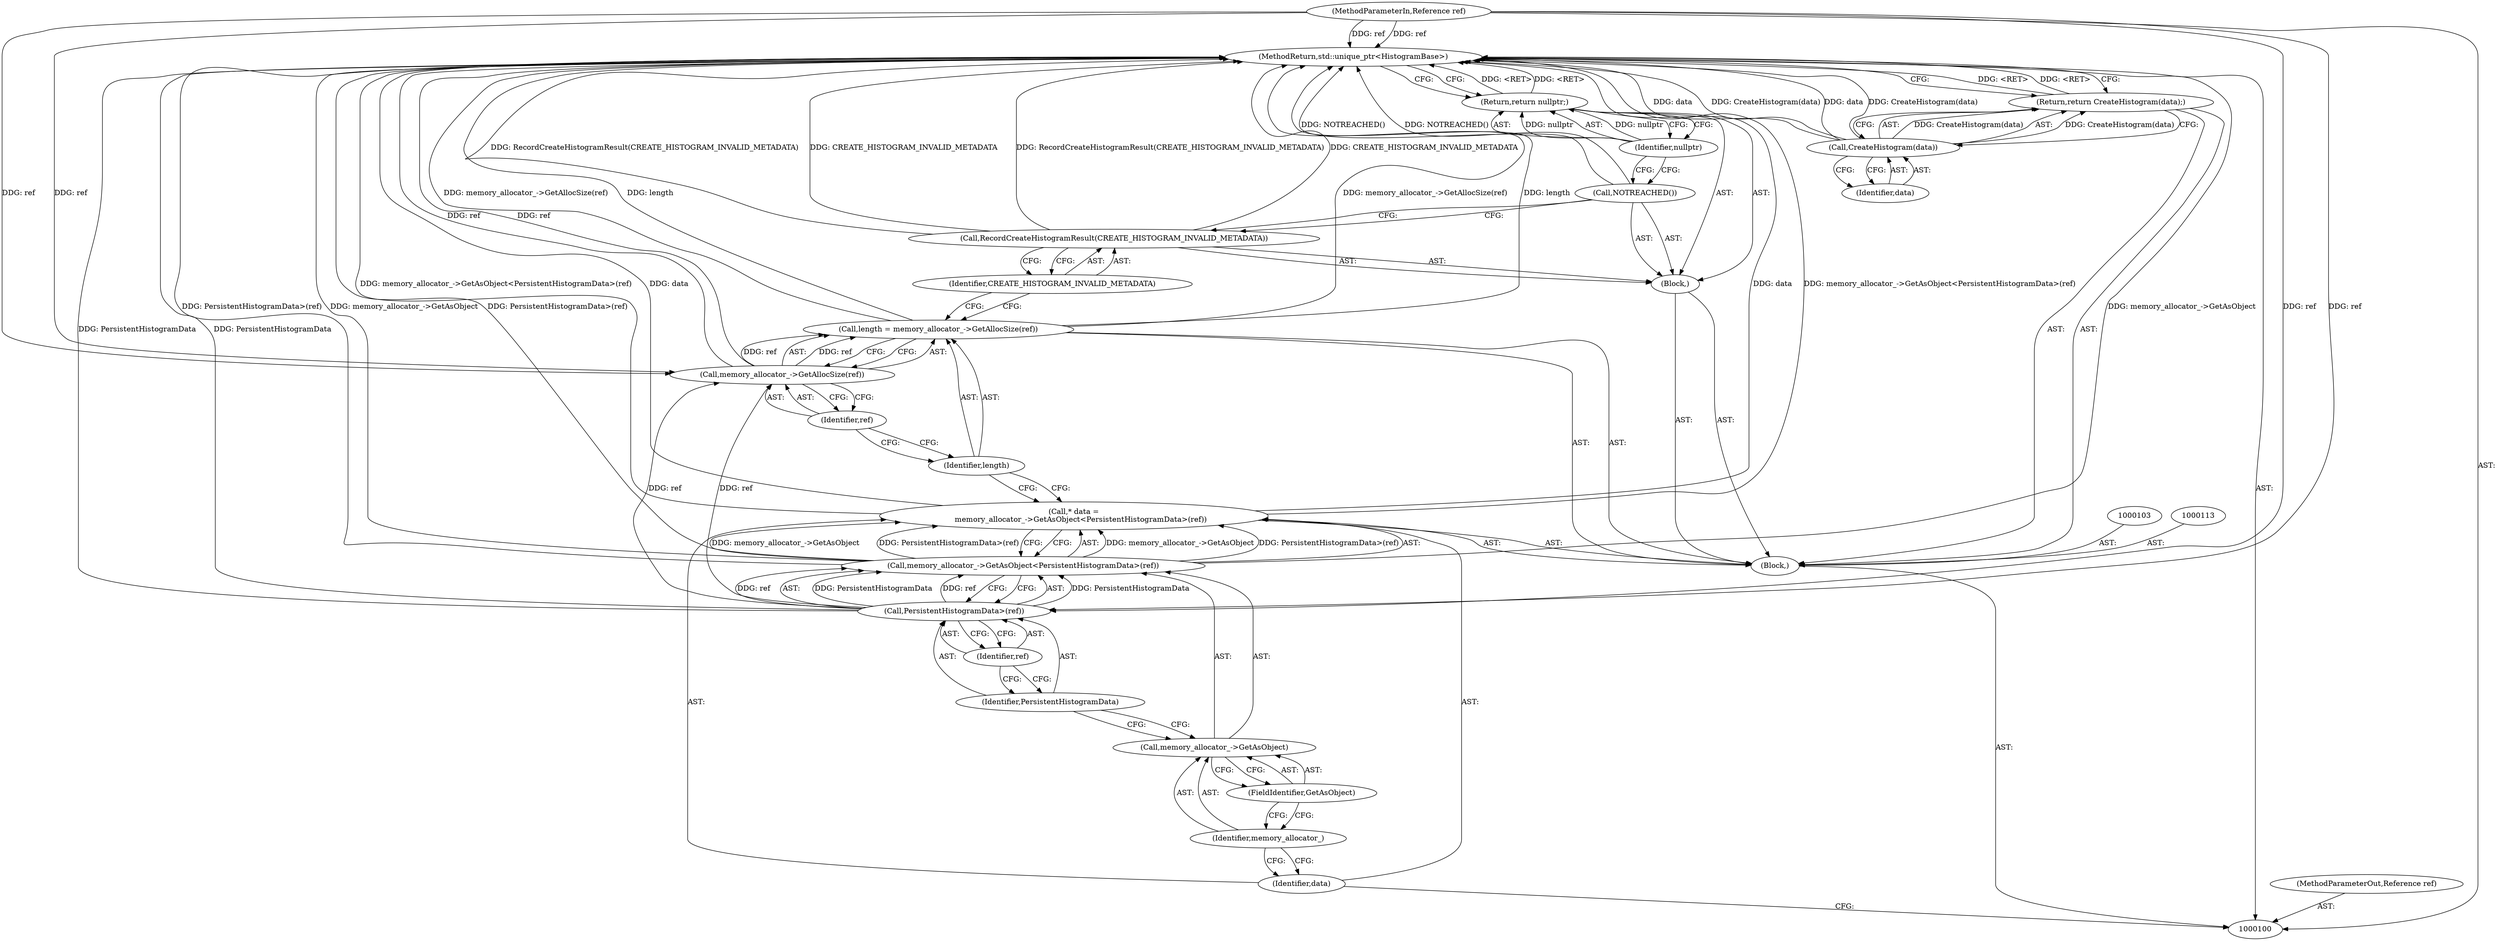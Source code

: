 digraph "1_Chrome_3f38b2253b19f9f9595f79fb92bfb5077e7b1959_3" {
"1000127" [label="(MethodReturn,std::unique_ptr<HistogramBase>)"];
"1000118" [label="(Block,)"];
"1000120" [label="(Identifier,CREATE_HISTOGRAM_INVALID_METADATA)"];
"1000119" [label="(Call,RecordCreateHistogramResult(CREATE_HISTOGRAM_INVALID_METADATA))"];
"1000121" [label="(Call,NOTREACHED())"];
"1000123" [label="(Identifier,nullptr)"];
"1000122" [label="(Return,return nullptr;)"];
"1000124" [label="(Return,return CreateHistogram(data);)"];
"1000126" [label="(Identifier,data)"];
"1000125" [label="(Call,CreateHistogram(data))"];
"1000102" [label="(Block,)"];
"1000101" [label="(MethodParameterIn,Reference ref)"];
"1000170" [label="(MethodParameterOut,Reference ref)"];
"1000104" [label="(Call,* data =\n      memory_allocator_->GetAsObject<PersistentHistogramData>(ref))"];
"1000105" [label="(Identifier,data)"];
"1000109" [label="(FieldIdentifier,GetAsObject)"];
"1000110" [label="(Call,PersistentHistogramData>(ref))"];
"1000111" [label="(Identifier,PersistentHistogramData)"];
"1000106" [label="(Call,memory_allocator_->GetAsObject<PersistentHistogramData>(ref))"];
"1000107" [label="(Call,memory_allocator_->GetAsObject)"];
"1000108" [label="(Identifier,memory_allocator_)"];
"1000112" [label="(Identifier,ref)"];
"1000114" [label="(Call,length = memory_allocator_->GetAllocSize(ref))"];
"1000115" [label="(Identifier,length)"];
"1000116" [label="(Call,memory_allocator_->GetAllocSize(ref))"];
"1000117" [label="(Identifier,ref)"];
"1000127" -> "1000100"  [label="AST: "];
"1000127" -> "1000122"  [label="CFG: "];
"1000127" -> "1000124"  [label="CFG: "];
"1000122" -> "1000127"  [label="DDG: <RET>"];
"1000116" -> "1000127"  [label="DDG: ref"];
"1000125" -> "1000127"  [label="DDG: data"];
"1000125" -> "1000127"  [label="DDG: CreateHistogram(data)"];
"1000106" -> "1000127"  [label="DDG: memory_allocator_->GetAsObject"];
"1000106" -> "1000127"  [label="DDG: PersistentHistogramData>(ref)"];
"1000104" -> "1000127"  [label="DDG: data"];
"1000104" -> "1000127"  [label="DDG: memory_allocator_->GetAsObject<PersistentHistogramData>(ref)"];
"1000119" -> "1000127"  [label="DDG: RecordCreateHistogramResult(CREATE_HISTOGRAM_INVALID_METADATA)"];
"1000119" -> "1000127"  [label="DDG: CREATE_HISTOGRAM_INVALID_METADATA"];
"1000114" -> "1000127"  [label="DDG: length"];
"1000114" -> "1000127"  [label="DDG: memory_allocator_->GetAllocSize(ref)"];
"1000121" -> "1000127"  [label="DDG: NOTREACHED()"];
"1000101" -> "1000127"  [label="DDG: ref"];
"1000110" -> "1000127"  [label="DDG: PersistentHistogramData"];
"1000124" -> "1000127"  [label="DDG: <RET>"];
"1000118" -> "1000102"  [label="AST: "];
"1000119" -> "1000118"  [label="AST: "];
"1000121" -> "1000118"  [label="AST: "];
"1000122" -> "1000118"  [label="AST: "];
"1000120" -> "1000119"  [label="AST: "];
"1000120" -> "1000114"  [label="CFG: "];
"1000119" -> "1000120"  [label="CFG: "];
"1000119" -> "1000118"  [label="AST: "];
"1000119" -> "1000120"  [label="CFG: "];
"1000120" -> "1000119"  [label="AST: "];
"1000121" -> "1000119"  [label="CFG: "];
"1000119" -> "1000127"  [label="DDG: RecordCreateHistogramResult(CREATE_HISTOGRAM_INVALID_METADATA)"];
"1000119" -> "1000127"  [label="DDG: CREATE_HISTOGRAM_INVALID_METADATA"];
"1000121" -> "1000118"  [label="AST: "];
"1000121" -> "1000119"  [label="CFG: "];
"1000123" -> "1000121"  [label="CFG: "];
"1000121" -> "1000127"  [label="DDG: NOTREACHED()"];
"1000123" -> "1000122"  [label="AST: "];
"1000123" -> "1000121"  [label="CFG: "];
"1000122" -> "1000123"  [label="CFG: "];
"1000123" -> "1000122"  [label="DDG: nullptr"];
"1000122" -> "1000118"  [label="AST: "];
"1000122" -> "1000123"  [label="CFG: "];
"1000123" -> "1000122"  [label="AST: "];
"1000127" -> "1000122"  [label="CFG: "];
"1000122" -> "1000127"  [label="DDG: <RET>"];
"1000123" -> "1000122"  [label="DDG: nullptr"];
"1000124" -> "1000102"  [label="AST: "];
"1000124" -> "1000125"  [label="CFG: "];
"1000125" -> "1000124"  [label="AST: "];
"1000127" -> "1000124"  [label="CFG: "];
"1000124" -> "1000127"  [label="DDG: <RET>"];
"1000125" -> "1000124"  [label="DDG: CreateHistogram(data)"];
"1000126" -> "1000125"  [label="AST: "];
"1000125" -> "1000126"  [label="CFG: "];
"1000125" -> "1000124"  [label="AST: "];
"1000125" -> "1000126"  [label="CFG: "];
"1000126" -> "1000125"  [label="AST: "];
"1000124" -> "1000125"  [label="CFG: "];
"1000125" -> "1000127"  [label="DDG: data"];
"1000125" -> "1000127"  [label="DDG: CreateHistogram(data)"];
"1000125" -> "1000124"  [label="DDG: CreateHistogram(data)"];
"1000102" -> "1000100"  [label="AST: "];
"1000103" -> "1000102"  [label="AST: "];
"1000104" -> "1000102"  [label="AST: "];
"1000113" -> "1000102"  [label="AST: "];
"1000114" -> "1000102"  [label="AST: "];
"1000118" -> "1000102"  [label="AST: "];
"1000124" -> "1000102"  [label="AST: "];
"1000101" -> "1000100"  [label="AST: "];
"1000101" -> "1000127"  [label="DDG: ref"];
"1000101" -> "1000110"  [label="DDG: ref"];
"1000101" -> "1000116"  [label="DDG: ref"];
"1000170" -> "1000100"  [label="AST: "];
"1000104" -> "1000102"  [label="AST: "];
"1000104" -> "1000106"  [label="CFG: "];
"1000105" -> "1000104"  [label="AST: "];
"1000106" -> "1000104"  [label="AST: "];
"1000115" -> "1000104"  [label="CFG: "];
"1000104" -> "1000127"  [label="DDG: data"];
"1000104" -> "1000127"  [label="DDG: memory_allocator_->GetAsObject<PersistentHistogramData>(ref)"];
"1000106" -> "1000104"  [label="DDG: memory_allocator_->GetAsObject"];
"1000106" -> "1000104"  [label="DDG: PersistentHistogramData>(ref)"];
"1000105" -> "1000104"  [label="AST: "];
"1000105" -> "1000100"  [label="CFG: "];
"1000108" -> "1000105"  [label="CFG: "];
"1000109" -> "1000107"  [label="AST: "];
"1000109" -> "1000108"  [label="CFG: "];
"1000107" -> "1000109"  [label="CFG: "];
"1000110" -> "1000106"  [label="AST: "];
"1000110" -> "1000112"  [label="CFG: "];
"1000111" -> "1000110"  [label="AST: "];
"1000112" -> "1000110"  [label="AST: "];
"1000106" -> "1000110"  [label="CFG: "];
"1000110" -> "1000127"  [label="DDG: PersistentHistogramData"];
"1000110" -> "1000106"  [label="DDG: PersistentHistogramData"];
"1000110" -> "1000106"  [label="DDG: ref"];
"1000101" -> "1000110"  [label="DDG: ref"];
"1000110" -> "1000116"  [label="DDG: ref"];
"1000111" -> "1000110"  [label="AST: "];
"1000111" -> "1000107"  [label="CFG: "];
"1000112" -> "1000111"  [label="CFG: "];
"1000106" -> "1000104"  [label="AST: "];
"1000106" -> "1000110"  [label="CFG: "];
"1000107" -> "1000106"  [label="AST: "];
"1000110" -> "1000106"  [label="AST: "];
"1000104" -> "1000106"  [label="CFG: "];
"1000106" -> "1000127"  [label="DDG: memory_allocator_->GetAsObject"];
"1000106" -> "1000127"  [label="DDG: PersistentHistogramData>(ref)"];
"1000106" -> "1000104"  [label="DDG: memory_allocator_->GetAsObject"];
"1000106" -> "1000104"  [label="DDG: PersistentHistogramData>(ref)"];
"1000110" -> "1000106"  [label="DDG: PersistentHistogramData"];
"1000110" -> "1000106"  [label="DDG: ref"];
"1000107" -> "1000106"  [label="AST: "];
"1000107" -> "1000109"  [label="CFG: "];
"1000108" -> "1000107"  [label="AST: "];
"1000109" -> "1000107"  [label="AST: "];
"1000111" -> "1000107"  [label="CFG: "];
"1000108" -> "1000107"  [label="AST: "];
"1000108" -> "1000105"  [label="CFG: "];
"1000109" -> "1000108"  [label="CFG: "];
"1000112" -> "1000110"  [label="AST: "];
"1000112" -> "1000111"  [label="CFG: "];
"1000110" -> "1000112"  [label="CFG: "];
"1000114" -> "1000102"  [label="AST: "];
"1000114" -> "1000116"  [label="CFG: "];
"1000115" -> "1000114"  [label="AST: "];
"1000116" -> "1000114"  [label="AST: "];
"1000120" -> "1000114"  [label="CFG: "];
"1000114" -> "1000127"  [label="DDG: length"];
"1000114" -> "1000127"  [label="DDG: memory_allocator_->GetAllocSize(ref)"];
"1000116" -> "1000114"  [label="DDG: ref"];
"1000115" -> "1000114"  [label="AST: "];
"1000115" -> "1000104"  [label="CFG: "];
"1000117" -> "1000115"  [label="CFG: "];
"1000116" -> "1000114"  [label="AST: "];
"1000116" -> "1000117"  [label="CFG: "];
"1000117" -> "1000116"  [label="AST: "];
"1000114" -> "1000116"  [label="CFG: "];
"1000116" -> "1000127"  [label="DDG: ref"];
"1000116" -> "1000114"  [label="DDG: ref"];
"1000110" -> "1000116"  [label="DDG: ref"];
"1000101" -> "1000116"  [label="DDG: ref"];
"1000117" -> "1000116"  [label="AST: "];
"1000117" -> "1000115"  [label="CFG: "];
"1000116" -> "1000117"  [label="CFG: "];
}
